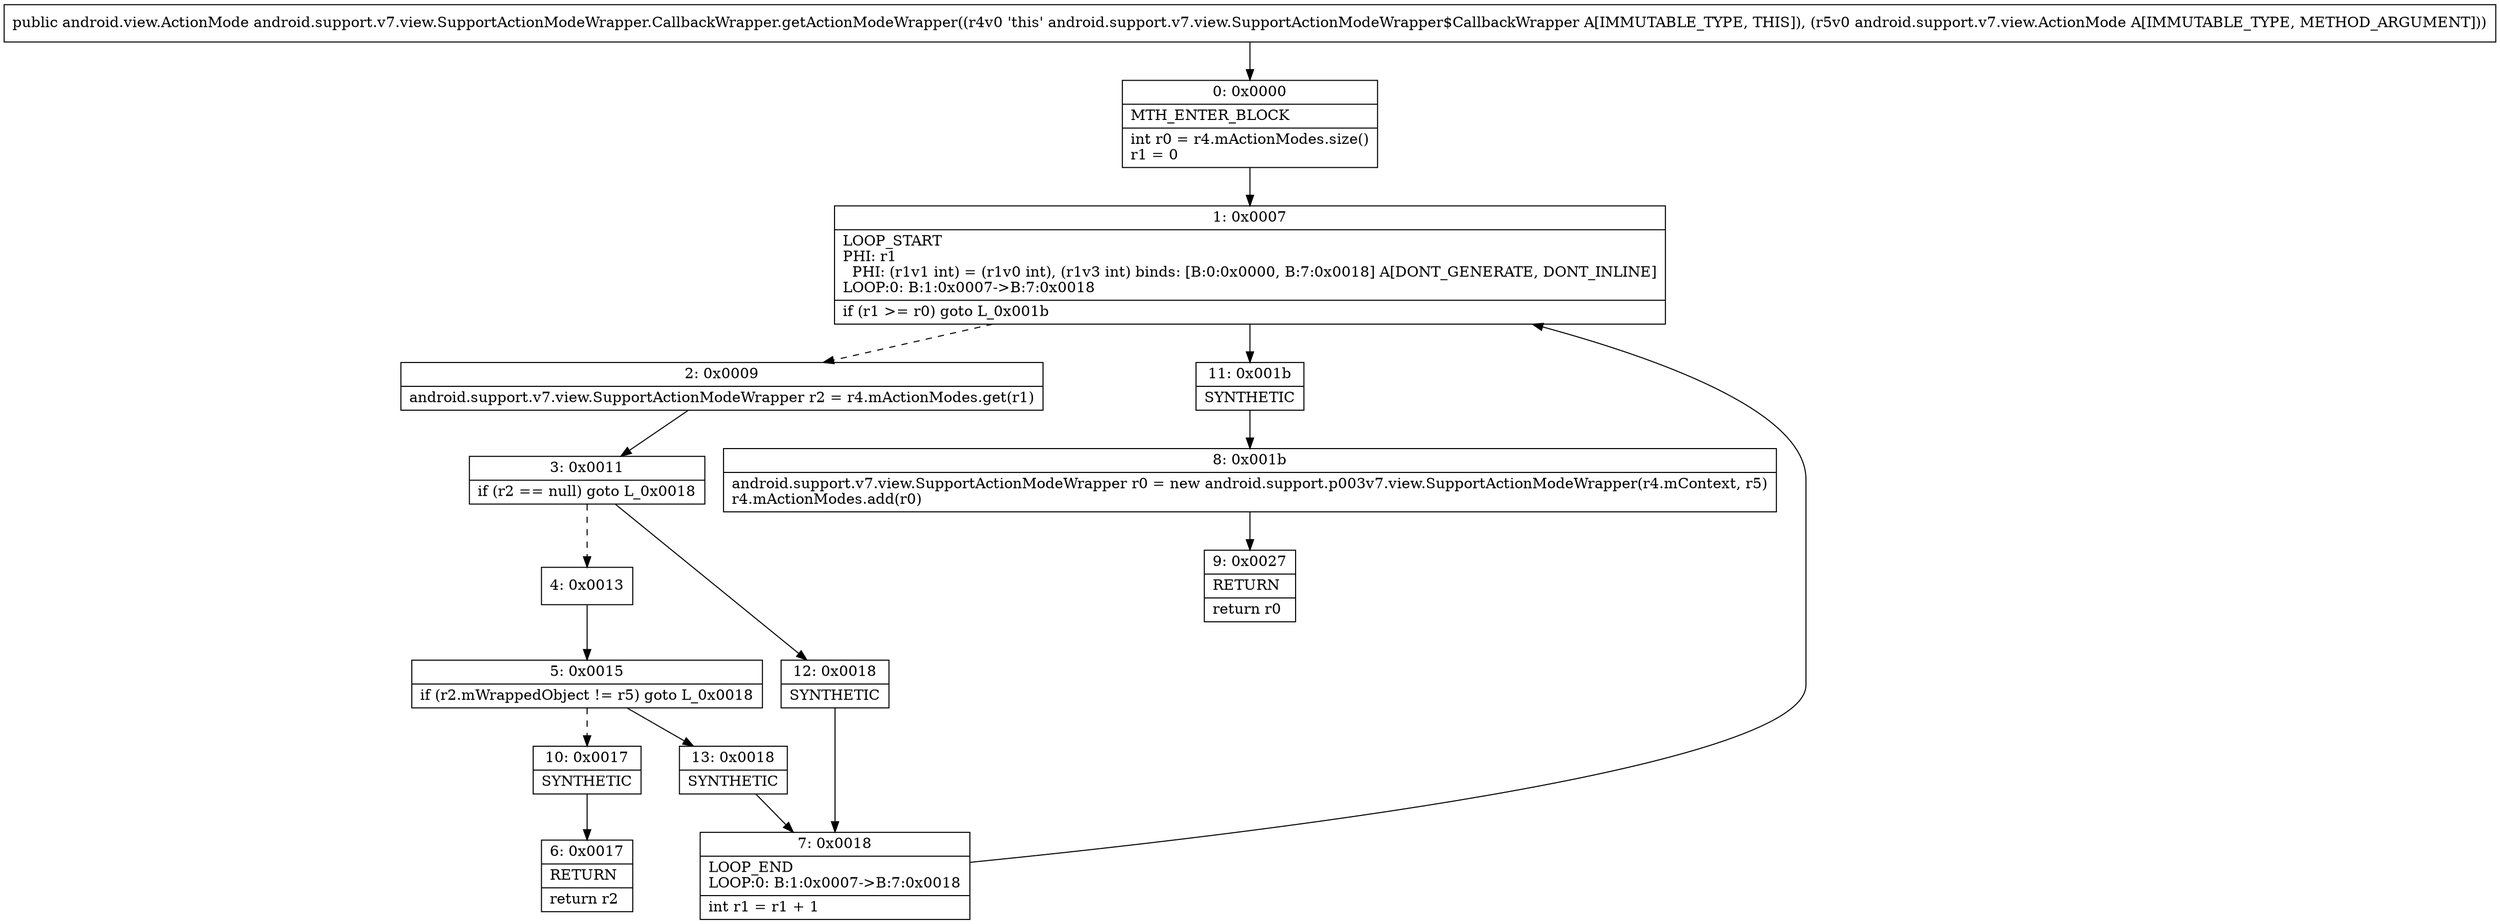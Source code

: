digraph "CFG forandroid.support.v7.view.SupportActionModeWrapper.CallbackWrapper.getActionModeWrapper(Landroid\/support\/v7\/view\/ActionMode;)Landroid\/view\/ActionMode;" {
Node_0 [shape=record,label="{0\:\ 0x0000|MTH_ENTER_BLOCK\l|int r0 = r4.mActionModes.size()\lr1 = 0\l}"];
Node_1 [shape=record,label="{1\:\ 0x0007|LOOP_START\lPHI: r1 \l  PHI: (r1v1 int) = (r1v0 int), (r1v3 int) binds: [B:0:0x0000, B:7:0x0018] A[DONT_GENERATE, DONT_INLINE]\lLOOP:0: B:1:0x0007\-\>B:7:0x0018\l|if (r1 \>= r0) goto L_0x001b\l}"];
Node_2 [shape=record,label="{2\:\ 0x0009|android.support.v7.view.SupportActionModeWrapper r2 = r4.mActionModes.get(r1)\l}"];
Node_3 [shape=record,label="{3\:\ 0x0011|if (r2 == null) goto L_0x0018\l}"];
Node_4 [shape=record,label="{4\:\ 0x0013}"];
Node_5 [shape=record,label="{5\:\ 0x0015|if (r2.mWrappedObject != r5) goto L_0x0018\l}"];
Node_6 [shape=record,label="{6\:\ 0x0017|RETURN\l|return r2\l}"];
Node_7 [shape=record,label="{7\:\ 0x0018|LOOP_END\lLOOP:0: B:1:0x0007\-\>B:7:0x0018\l|int r1 = r1 + 1\l}"];
Node_8 [shape=record,label="{8\:\ 0x001b|android.support.v7.view.SupportActionModeWrapper r0 = new android.support.p003v7.view.SupportActionModeWrapper(r4.mContext, r5)\lr4.mActionModes.add(r0)\l}"];
Node_9 [shape=record,label="{9\:\ 0x0027|RETURN\l|return r0\l}"];
Node_10 [shape=record,label="{10\:\ 0x0017|SYNTHETIC\l}"];
Node_11 [shape=record,label="{11\:\ 0x001b|SYNTHETIC\l}"];
Node_12 [shape=record,label="{12\:\ 0x0018|SYNTHETIC\l}"];
Node_13 [shape=record,label="{13\:\ 0x0018|SYNTHETIC\l}"];
MethodNode[shape=record,label="{public android.view.ActionMode android.support.v7.view.SupportActionModeWrapper.CallbackWrapper.getActionModeWrapper((r4v0 'this' android.support.v7.view.SupportActionModeWrapper$CallbackWrapper A[IMMUTABLE_TYPE, THIS]), (r5v0 android.support.v7.view.ActionMode A[IMMUTABLE_TYPE, METHOD_ARGUMENT])) }"];
MethodNode -> Node_0;
Node_0 -> Node_1;
Node_1 -> Node_2[style=dashed];
Node_1 -> Node_11;
Node_2 -> Node_3;
Node_3 -> Node_4[style=dashed];
Node_3 -> Node_12;
Node_4 -> Node_5;
Node_5 -> Node_10[style=dashed];
Node_5 -> Node_13;
Node_7 -> Node_1;
Node_8 -> Node_9;
Node_10 -> Node_6;
Node_11 -> Node_8;
Node_12 -> Node_7;
Node_13 -> Node_7;
}

